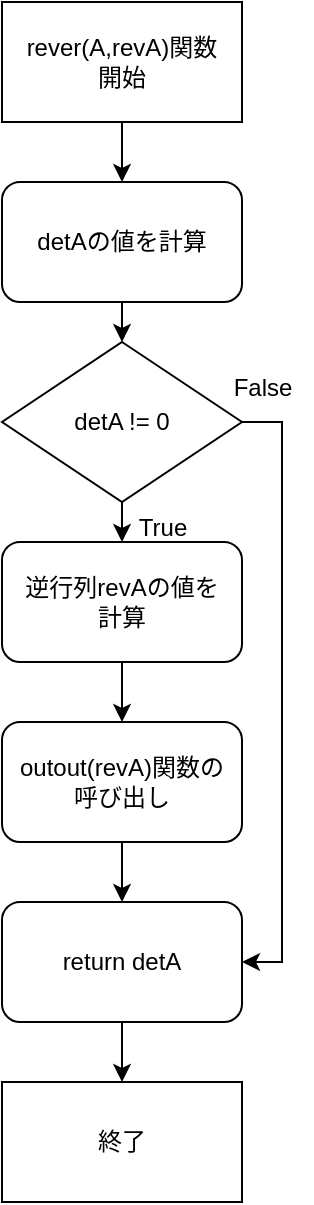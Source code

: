 <mxfile version="27.1.3" pages="4">
  <diagram name="ページ1" id="4Lt4wY048gsgU0ypAWHa">
    <mxGraphModel grid="1" page="1" gridSize="10" guides="1" tooltips="1" connect="1" arrows="1" fold="1" pageScale="1" pageWidth="827" pageHeight="1169" math="0" shadow="0">
      <root>
        <mxCell id="0" />
        <mxCell id="1" parent="0" />
        <mxCell id="HJLuZe6wEFLBGleykUB2-6" style="edgeStyle=orthogonalEdgeStyle;rounded=0;orthogonalLoop=1;jettySize=auto;html=1;exitX=0.5;exitY=1;exitDx=0;exitDy=0;entryX=0.5;entryY=0;entryDx=0;entryDy=0;" edge="1" parent="1" source="HJLuZe6wEFLBGleykUB2-3" target="HJLuZe6wEFLBGleykUB2-5">
          <mxGeometry relative="1" as="geometry" />
        </mxCell>
        <mxCell id="HJLuZe6wEFLBGleykUB2-3" value="&lt;div&gt;rever(A,revA)関数&lt;/div&gt;&lt;div&gt;開始&lt;/div&gt;" style="rounded=0;whiteSpace=wrap;html=1;" vertex="1" parent="1">
          <mxGeometry x="160" width="120" height="60" as="geometry" />
        </mxCell>
        <mxCell id="HJLuZe6wEFLBGleykUB2-9" style="edgeStyle=orthogonalEdgeStyle;rounded=0;orthogonalLoop=1;jettySize=auto;html=1;exitX=0.5;exitY=1;exitDx=0;exitDy=0;entryX=0.5;entryY=0;entryDx=0;entryDy=0;" edge="1" parent="1" source="HJLuZe6wEFLBGleykUB2-5" target="HJLuZe6wEFLBGleykUB2-8">
          <mxGeometry relative="1" as="geometry" />
        </mxCell>
        <mxCell id="HJLuZe6wEFLBGleykUB2-5" value="detAの値を計算" style="rounded=1;whiteSpace=wrap;html=1;" vertex="1" parent="1">
          <mxGeometry x="160" y="90" width="120" height="60" as="geometry" />
        </mxCell>
        <mxCell id="HJLuZe6wEFLBGleykUB2-11" style="edgeStyle=orthogonalEdgeStyle;rounded=0;orthogonalLoop=1;jettySize=auto;html=1;exitX=0.5;exitY=1;exitDx=0;exitDy=0;entryX=0.5;entryY=0;entryDx=0;entryDy=0;" edge="1" parent="1" source="HJLuZe6wEFLBGleykUB2-8" target="HJLuZe6wEFLBGleykUB2-10">
          <mxGeometry relative="1" as="geometry" />
        </mxCell>
        <mxCell id="HJLuZe6wEFLBGleykUB2-20" style="edgeStyle=orthogonalEdgeStyle;rounded=0;orthogonalLoop=1;jettySize=auto;html=1;exitX=1;exitY=0.5;exitDx=0;exitDy=0;entryX=1;entryY=0.5;entryDx=0;entryDy=0;" edge="1" parent="1" source="HJLuZe6wEFLBGleykUB2-8" target="HJLuZe6wEFLBGleykUB2-16">
          <mxGeometry relative="1" as="geometry" />
        </mxCell>
        <mxCell id="HJLuZe6wEFLBGleykUB2-8" value="detA != 0" style="rhombus;whiteSpace=wrap;html=1;" vertex="1" parent="1">
          <mxGeometry x="160" y="170" width="120" height="80" as="geometry" />
        </mxCell>
        <mxCell id="HJLuZe6wEFLBGleykUB2-14" style="edgeStyle=orthogonalEdgeStyle;rounded=0;orthogonalLoop=1;jettySize=auto;html=1;exitX=0.5;exitY=1;exitDx=0;exitDy=0;entryX=0.5;entryY=0;entryDx=0;entryDy=0;" edge="1" parent="1" source="HJLuZe6wEFLBGleykUB2-10" target="HJLuZe6wEFLBGleykUB2-13">
          <mxGeometry relative="1" as="geometry" />
        </mxCell>
        <mxCell id="HJLuZe6wEFLBGleykUB2-10" value="逆行列revAの値を&lt;div&gt;計算&lt;/div&gt;" style="rounded=1;whiteSpace=wrap;html=1;" vertex="1" parent="1">
          <mxGeometry x="160" y="270" width="120" height="60" as="geometry" />
        </mxCell>
        <mxCell id="HJLuZe6wEFLBGleykUB2-12" value="終了" style="rounded=0;whiteSpace=wrap;html=1;" vertex="1" parent="1">
          <mxGeometry x="160" y="540" width="120" height="60" as="geometry" />
        </mxCell>
        <mxCell id="HJLuZe6wEFLBGleykUB2-17" style="edgeStyle=orthogonalEdgeStyle;rounded=0;orthogonalLoop=1;jettySize=auto;html=1;" edge="1" parent="1" source="HJLuZe6wEFLBGleykUB2-13" target="HJLuZe6wEFLBGleykUB2-16">
          <mxGeometry relative="1" as="geometry" />
        </mxCell>
        <mxCell id="HJLuZe6wEFLBGleykUB2-13" value="outout(revA)関数の&lt;div&gt;呼び出し&lt;/div&gt;" style="rounded=1;whiteSpace=wrap;html=1;" vertex="1" parent="1">
          <mxGeometry x="160" y="360" width="120" height="60" as="geometry" />
        </mxCell>
        <mxCell id="HJLuZe6wEFLBGleykUB2-18" style="edgeStyle=orthogonalEdgeStyle;rounded=0;orthogonalLoop=1;jettySize=auto;html=1;exitX=0.5;exitY=1;exitDx=0;exitDy=0;entryX=0.5;entryY=0;entryDx=0;entryDy=0;" edge="1" parent="1" source="HJLuZe6wEFLBGleykUB2-16" target="HJLuZe6wEFLBGleykUB2-12">
          <mxGeometry relative="1" as="geometry" />
        </mxCell>
        <mxCell id="HJLuZe6wEFLBGleykUB2-16" value="return detA" style="rounded=1;whiteSpace=wrap;html=1;" vertex="1" parent="1">
          <mxGeometry x="160" y="450" width="120" height="60" as="geometry" />
        </mxCell>
        <mxCell id="HJLuZe6wEFLBGleykUB2-19" value="True" style="text;html=1;align=center;verticalAlign=middle;resizable=0;points=[];autosize=1;strokeColor=none;fillColor=none;" vertex="1" parent="1">
          <mxGeometry x="215" y="248" width="50" height="30" as="geometry" />
        </mxCell>
        <mxCell id="HJLuZe6wEFLBGleykUB2-21" value="False" style="text;html=1;align=center;verticalAlign=middle;resizable=0;points=[];autosize=1;strokeColor=none;fillColor=none;" vertex="1" parent="1">
          <mxGeometry x="265" y="178" width="50" height="30" as="geometry" />
        </mxCell>
      </root>
    </mxGraphModel>
  </diagram>
  <diagram id="uL1UlBI1thSELs1-kAAo" name="ページ2">
    <mxGraphModel grid="0" page="0" gridSize="10" guides="1" tooltips="1" connect="1" arrows="1" fold="1" pageScale="1" pageWidth="827" pageHeight="1169" math="0" shadow="0">
      <root>
        <mxCell id="0" />
        <mxCell id="1" parent="0" />
        <mxCell id="JRX448x-KTy5fNdVHSvQ-1" value="テキスト" style="text;html=1;align=center;verticalAlign=middle;resizable=0;points=[];autosize=1;strokeColor=none;fillColor=none;fontSize=16;" vertex="1" parent="1">
          <mxGeometry x="-121.5" y="-491.5" width="82" height="31" as="geometry" />
        </mxCell>
        <mxCell id="P0O6aTI8jOUP-DYnqr6--1" value="テキスト" style="text;html=1;align=center;verticalAlign=middle;resizable=0;points=[];autosize=1;strokeColor=none;fillColor=none;fontSize=16;" vertex="1" parent="1">
          <mxGeometry x="-371" y="-386" width="82" height="31" as="geometry" />
        </mxCell>
      </root>
    </mxGraphModel>
  </diagram>
  <diagram id="QVsRkBeQGSpA3REkoy7W" name="ページ3">
    <mxGraphModel grid="1" page="1" gridSize="10" guides="1" tooltips="1" connect="1" arrows="1" fold="1" pageScale="1" pageWidth="827" pageHeight="1169" math="0" shadow="0">
      <root>
        <mxCell id="0" />
        <mxCell id="1" parent="0" />
        <mxCell id="PYQEKz0mW0x73DgLKJ47-1" style="edgeStyle=orthogonalEdgeStyle;rounded=0;orthogonalLoop=1;jettySize=auto;html=1;" edge="1" parent="1" source="HT0hKqGz54wudJfcZTxe-1" target="HT0hKqGz54wudJfcZTxe-2">
          <mxGeometry relative="1" as="geometry" />
        </mxCell>
        <mxCell id="HT0hKqGz54wudJfcZTxe-1" value="&lt;font style=&quot;font-size: 14px;&quot;&gt;ユーザーからの登山ルール条件の&lt;/font&gt;&lt;div&gt;&lt;span style=&quot;font-size: 14px;&quot;&gt;提示(start)&lt;/span&gt;&lt;/div&gt;" style="rounded=0;whiteSpace=wrap;html=1;" vertex="1" parent="1">
          <mxGeometry x="160" y="80" width="120" height="60" as="geometry" />
        </mxCell>
        <mxCell id="PYQEKz0mW0x73DgLKJ47-6" value="" style="edgeStyle=orthogonalEdgeStyle;rounded=0;orthogonalLoop=1;jettySize=auto;html=1;" edge="1" parent="1" source="HT0hKqGz54wudJfcZTxe-2" target="HT0hKqGz54wudJfcZTxe-5">
          <mxGeometry relative="1" as="geometry" />
        </mxCell>
        <mxCell id="HT0hKqGz54wudJfcZTxe-2" value="&lt;font style=&quot;font-size: 14px;&quot;&gt;生成AIによる提案&lt;/font&gt;&lt;div&gt;&lt;font style=&quot;font-size: 14px;&quot;&gt;(LLM)&lt;/font&gt;&lt;/div&gt;" style="rounded=0;whiteSpace=wrap;html=1;" vertex="1" parent="1">
          <mxGeometry x="160" y="160" width="120" height="60" as="geometry" />
        </mxCell>
        <mxCell id="PYQEKz0mW0x73DgLKJ47-5" value="" style="edgeStyle=orthogonalEdgeStyle;rounded=0;orthogonalLoop=1;jettySize=auto;html=1;" edge="1" parent="1" source="HT0hKqGz54wudJfcZTxe-4" target="HT0hKqGz54wudJfcZTxe-6">
          <mxGeometry relative="1" as="geometry" />
        </mxCell>
        <mxCell id="HT0hKqGz54wudJfcZTxe-4" value="&lt;span style=&quot;font-size: 14px;&quot;&gt;道、ペースの選択&lt;/span&gt;&lt;br&gt;&lt;div&gt;&lt;span style=&quot;background-color: transparent; color: light-dark(rgb(0, 0, 0), rgb(255, 255, 255));&quot;&gt;&lt;font size=&quot;3&quot;&gt;(GA)　　　　　　　　　　　　　　　　　　　　　　　　　　　　　　　　　　　　　　　　　　　　　　　　　　　　　　　　　　　　　　　　　　　　　　　　　　　　　　　　　　　　　　　　　　　　　　　　　　　　　　　　　　　　　　　　　　　　　　　　　　　　　　　　　　　　　　　　　　　　　　　　　　　　　　　　　　　　　　　　　　　　　　　　　　　　　　&lt;/font&gt;&lt;/span&gt;&lt;/div&gt;" style="rounded=0;whiteSpace=wrap;html=1;" vertex="1" parent="1">
          <mxGeometry x="160" y="240" width="120" height="60" as="geometry" />
        </mxCell>
        <mxCell id="PYQEKz0mW0x73DgLKJ47-4" value="" style="edgeStyle=orthogonalEdgeStyle;rounded=0;orthogonalLoop=1;jettySize=auto;html=1;" edge="1" parent="1" source="HT0hKqGz54wudJfcZTxe-5" target="PYQEKz0mW0x73DgLKJ47-2">
          <mxGeometry relative="1" as="geometry" />
        </mxCell>
        <mxCell id="HT0hKqGz54wudJfcZTxe-5" value="&lt;font style=&quot;font-size: 14px;&quot;&gt;休憩管理&lt;br&gt;&lt;/font&gt;&lt;div&gt;&lt;font size=&quot;3&quot;&gt;(NN)&lt;/font&gt;&lt;/div&gt;" style="rounded=0;whiteSpace=wrap;html=1;" vertex="1" parent="1">
          <mxGeometry x="160" y="320" width="120" height="60" as="geometry" />
        </mxCell>
        <mxCell id="PYQEKz0mW0x73DgLKJ47-3" value="" style="edgeStyle=orthogonalEdgeStyle;rounded=0;orthogonalLoop=1;jettySize=auto;html=1;" edge="1" parent="1" source="HT0hKqGz54wudJfcZTxe-6" target="PYQEKz0mW0x73DgLKJ47-2">
          <mxGeometry relative="1" as="geometry" />
        </mxCell>
        <mxCell id="HT0hKqGz54wudJfcZTxe-6" value="&lt;font style=&quot;font-size: 14px;&quot;&gt;曖昧さの導入&lt;/font&gt;&lt;div&gt;&lt;font size=&quot;3&quot;&gt;(Fuzzy)&lt;/font&gt;&lt;/div&gt;" style="rounded=0;whiteSpace=wrap;html=1;" vertex="1" parent="1">
          <mxGeometry x="160" y="400" width="120" height="60" as="geometry" />
        </mxCell>
        <mxCell id="PYQEKz0mW0x73DgLKJ47-2" value="&lt;font style=&quot;font-size: 14px;&quot;&gt;登山ルートの決定&lt;/font&gt;&lt;div&gt;&lt;font style=&quot;font-size: 14px;&quot;&gt;(end)&lt;/font&gt;&lt;/div&gt;" style="rounded=0;whiteSpace=wrap;html=1;" vertex="1" parent="1">
          <mxGeometry x="160" y="480" width="120" height="60" as="geometry" />
        </mxCell>
        <mxCell id="PYQEKz0mW0x73DgLKJ47-8" value="" style="endArrow=none;html=1;rounded=0;exitX=1;exitY=0.5;exitDx=0;exitDy=0;" edge="1" parent="1" source="PYQEKz0mW0x73DgLKJ47-2">
          <mxGeometry width="50" height="50" relative="1" as="geometry">
            <mxPoint x="240" y="410" as="sourcePoint" />
            <mxPoint x="310" y="510" as="targetPoint" />
          </mxGeometry>
        </mxCell>
        <mxCell id="PYQEKz0mW0x73DgLKJ47-9" value="" style="endArrow=none;html=1;rounded=0;" edge="1" parent="1">
          <mxGeometry width="50" height="50" relative="1" as="geometry">
            <mxPoint x="310" y="510" as="sourcePoint" />
            <mxPoint x="310" y="190" as="targetPoint" />
          </mxGeometry>
        </mxCell>
        <mxCell id="PYQEKz0mW0x73DgLKJ47-10" value="" style="endArrow=classic;html=1;rounded=0;entryX=1;entryY=0.5;entryDx=0;entryDy=0;" edge="1" parent="1" target="HT0hKqGz54wudJfcZTxe-2">
          <mxGeometry width="50" height="50" relative="1" as="geometry">
            <mxPoint x="310" y="190" as="sourcePoint" />
            <mxPoint x="290" y="220" as="targetPoint" />
          </mxGeometry>
        </mxCell>
      </root>
    </mxGraphModel>
  </diagram>
  <diagram id="U15IdxK7NNWaEvEscPW8" name="ページ4">
    <mxGraphModel grid="1" page="1" gridSize="10" guides="1" tooltips="1" connect="1" arrows="1" fold="1" pageScale="1" pageWidth="827" pageHeight="1169" math="0" shadow="0">
      <root>
        <mxCell id="0" />
        <mxCell id="1" parent="0" />
      </root>
    </mxGraphModel>
  </diagram>
</mxfile>
